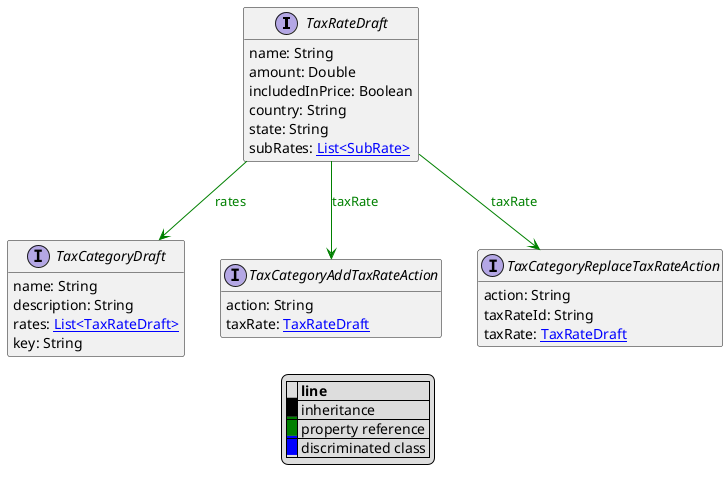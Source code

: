@startuml

hide empty fields
hide empty methods
legend
|= |= line |
|<back:black>   </back>| inheritance |
|<back:green>   </back>| property reference |
|<back:blue>   </back>| discriminated class |
endlegend
interface TaxRateDraft [[TaxRateDraft.svg]]  {
    name: String
    amount: Double
    includedInPrice: Boolean
    country: String
    state: String
    subRates: [[SubRate.svg List<SubRate>]]
}



interface TaxCategoryDraft [[TaxCategoryDraft.svg]]  {
    name: String
    description: String
    rates: [[TaxRateDraft.svg List<TaxRateDraft>]]
    key: String
}
interface TaxCategoryAddTaxRateAction [[TaxCategoryAddTaxRateAction.svg]]  {
    action: String
    taxRate: [[TaxRateDraft.svg TaxRateDraft]]
}
interface TaxCategoryReplaceTaxRateAction [[TaxCategoryReplaceTaxRateAction.svg]]  {
    action: String
    taxRateId: String
    taxRate: [[TaxRateDraft.svg TaxRateDraft]]
}

TaxRateDraft --> TaxCategoryDraft #green;text:green : "rates"
TaxRateDraft --> TaxCategoryAddTaxRateAction #green;text:green : "taxRate"
TaxRateDraft --> TaxCategoryReplaceTaxRateAction #green;text:green : "taxRate"
@enduml
